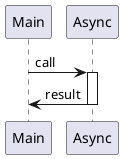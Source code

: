 @startuml
Main -> Async: call
activate Async

Async -> Main: result
deactivate Async

@enduml